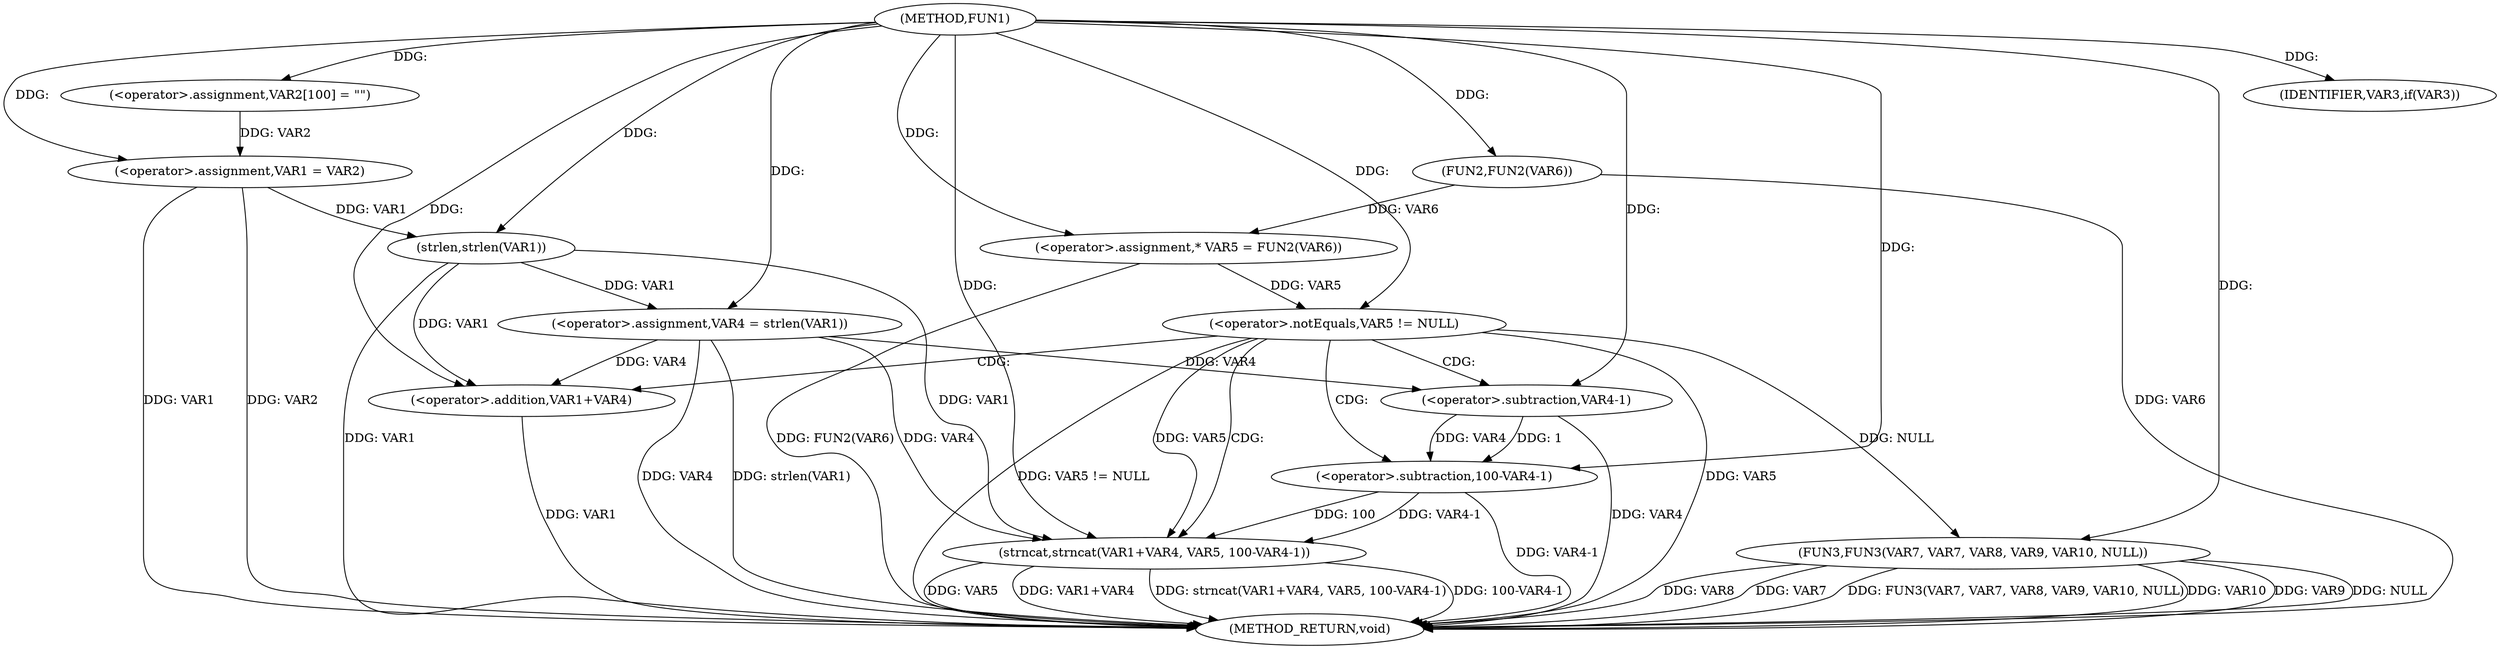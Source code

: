 digraph FUN1 {  
"1000100" [label = "(METHOD,FUN1)" ]
"1000146" [label = "(METHOD_RETURN,void)" ]
"1000104" [label = "(<operator>.assignment,VAR2[100] = \"\")" ]
"1000107" [label = "(<operator>.assignment,VAR1 = VAR2)" ]
"1000111" [label = "(IDENTIFIER,VAR3,if(VAR3))" ]
"1000115" [label = "(<operator>.assignment,VAR4 = strlen(VAR1))" ]
"1000117" [label = "(strlen,strlen(VAR1))" ]
"1000120" [label = "(<operator>.assignment,* VAR5 = FUN2(VAR6))" ]
"1000122" [label = "(FUN2,FUN2(VAR6))" ]
"1000125" [label = "(<operator>.notEquals,VAR5 != NULL)" ]
"1000129" [label = "(strncat,strncat(VAR1+VAR4, VAR5, 100-VAR4-1))" ]
"1000130" [label = "(<operator>.addition,VAR1+VAR4)" ]
"1000134" [label = "(<operator>.subtraction,100-VAR4-1)" ]
"1000136" [label = "(<operator>.subtraction,VAR4-1)" ]
"1000139" [label = "(FUN3,FUN3(VAR7, VAR7, VAR8, VAR9, VAR10, NULL))" ]
  "1000115" -> "1000146"  [ label = "DDG: strlen(VAR1)"] 
  "1000139" -> "1000146"  [ label = "DDG: VAR8"] 
  "1000125" -> "1000146"  [ label = "DDG: VAR5 != NULL"] 
  "1000107" -> "1000146"  [ label = "DDG: VAR1"] 
  "1000139" -> "1000146"  [ label = "DDG: VAR7"] 
  "1000117" -> "1000146"  [ label = "DDG: VAR1"] 
  "1000129" -> "1000146"  [ label = "DDG: VAR5"] 
  "1000115" -> "1000146"  [ label = "DDG: VAR4"] 
  "1000130" -> "1000146"  [ label = "DDG: VAR1"] 
  "1000129" -> "1000146"  [ label = "DDG: VAR1+VAR4"] 
  "1000125" -> "1000146"  [ label = "DDG: VAR5"] 
  "1000122" -> "1000146"  [ label = "DDG: VAR6"] 
  "1000139" -> "1000146"  [ label = "DDG: FUN3(VAR7, VAR7, VAR8, VAR9, VAR10, NULL)"] 
  "1000129" -> "1000146"  [ label = "DDG: strncat(VAR1+VAR4, VAR5, 100-VAR4-1)"] 
  "1000139" -> "1000146"  [ label = "DDG: VAR10"] 
  "1000129" -> "1000146"  [ label = "DDG: 100-VAR4-1"] 
  "1000139" -> "1000146"  [ label = "DDG: VAR9"] 
  "1000134" -> "1000146"  [ label = "DDG: VAR4-1"] 
  "1000120" -> "1000146"  [ label = "DDG: FUN2(VAR6)"] 
  "1000139" -> "1000146"  [ label = "DDG: NULL"] 
  "1000136" -> "1000146"  [ label = "DDG: VAR4"] 
  "1000107" -> "1000146"  [ label = "DDG: VAR2"] 
  "1000100" -> "1000104"  [ label = "DDG: "] 
  "1000104" -> "1000107"  [ label = "DDG: VAR2"] 
  "1000100" -> "1000107"  [ label = "DDG: "] 
  "1000100" -> "1000111"  [ label = "DDG: "] 
  "1000117" -> "1000115"  [ label = "DDG: VAR1"] 
  "1000100" -> "1000115"  [ label = "DDG: "] 
  "1000107" -> "1000117"  [ label = "DDG: VAR1"] 
  "1000100" -> "1000117"  [ label = "DDG: "] 
  "1000122" -> "1000120"  [ label = "DDG: VAR6"] 
  "1000100" -> "1000120"  [ label = "DDG: "] 
  "1000100" -> "1000122"  [ label = "DDG: "] 
  "1000120" -> "1000125"  [ label = "DDG: VAR5"] 
  "1000100" -> "1000125"  [ label = "DDG: "] 
  "1000117" -> "1000129"  [ label = "DDG: VAR1"] 
  "1000100" -> "1000129"  [ label = "DDG: "] 
  "1000115" -> "1000129"  [ label = "DDG: VAR4"] 
  "1000117" -> "1000130"  [ label = "DDG: VAR1"] 
  "1000100" -> "1000130"  [ label = "DDG: "] 
  "1000115" -> "1000130"  [ label = "DDG: VAR4"] 
  "1000125" -> "1000129"  [ label = "DDG: VAR5"] 
  "1000134" -> "1000129"  [ label = "DDG: 100"] 
  "1000134" -> "1000129"  [ label = "DDG: VAR4-1"] 
  "1000100" -> "1000134"  [ label = "DDG: "] 
  "1000136" -> "1000134"  [ label = "DDG: VAR4"] 
  "1000136" -> "1000134"  [ label = "DDG: 1"] 
  "1000100" -> "1000136"  [ label = "DDG: "] 
  "1000115" -> "1000136"  [ label = "DDG: VAR4"] 
  "1000100" -> "1000139"  [ label = "DDG: "] 
  "1000125" -> "1000139"  [ label = "DDG: NULL"] 
  "1000125" -> "1000129"  [ label = "CDG: "] 
  "1000125" -> "1000130"  [ label = "CDG: "] 
  "1000125" -> "1000136"  [ label = "CDG: "] 
  "1000125" -> "1000134"  [ label = "CDG: "] 
}
